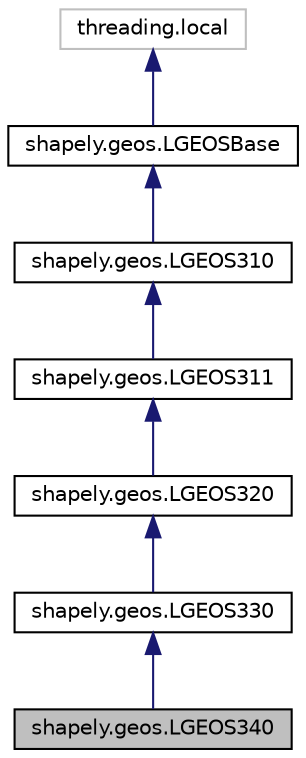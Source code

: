 digraph "shapely.geos.LGEOS340"
{
 // LATEX_PDF_SIZE
  edge [fontname="Helvetica",fontsize="10",labelfontname="Helvetica",labelfontsize="10"];
  node [fontname="Helvetica",fontsize="10",shape=record];
  Node1 [label="shapely.geos.LGEOS340",height=0.2,width=0.4,color="black", fillcolor="grey75", style="filled", fontcolor="black",tooltip=" "];
  Node2 -> Node1 [dir="back",color="midnightblue",fontsize="10",style="solid",fontname="Helvetica"];
  Node2 [label="shapely.geos.LGEOS330",height=0.2,width=0.4,color="black", fillcolor="white", style="filled",URL="$classshapely_1_1geos_1_1_l_g_e_o_s330.html",tooltip=" "];
  Node3 -> Node2 [dir="back",color="midnightblue",fontsize="10",style="solid",fontname="Helvetica"];
  Node3 [label="shapely.geos.LGEOS320",height=0.2,width=0.4,color="black", fillcolor="white", style="filled",URL="$classshapely_1_1geos_1_1_l_g_e_o_s320.html",tooltip=" "];
  Node4 -> Node3 [dir="back",color="midnightblue",fontsize="10",style="solid",fontname="Helvetica"];
  Node4 [label="shapely.geos.LGEOS311",height=0.2,width=0.4,color="black", fillcolor="white", style="filled",URL="$classshapely_1_1geos_1_1_l_g_e_o_s311.html",tooltip=" "];
  Node5 -> Node4 [dir="back",color="midnightblue",fontsize="10",style="solid",fontname="Helvetica"];
  Node5 [label="shapely.geos.LGEOS310",height=0.2,width=0.4,color="black", fillcolor="white", style="filled",URL="$classshapely_1_1geos_1_1_l_g_e_o_s310.html",tooltip=" "];
  Node6 -> Node5 [dir="back",color="midnightblue",fontsize="10",style="solid",fontname="Helvetica"];
  Node6 [label="shapely.geos.LGEOSBase",height=0.2,width=0.4,color="black", fillcolor="white", style="filled",URL="$classshapely_1_1geos_1_1_l_g_e_o_s_base.html",tooltip=" "];
  Node7 -> Node6 [dir="back",color="midnightblue",fontsize="10",style="solid",fontname="Helvetica"];
  Node7 [label="threading.local",height=0.2,width=0.4,color="grey75", fillcolor="white", style="filled",tooltip=" "];
}
